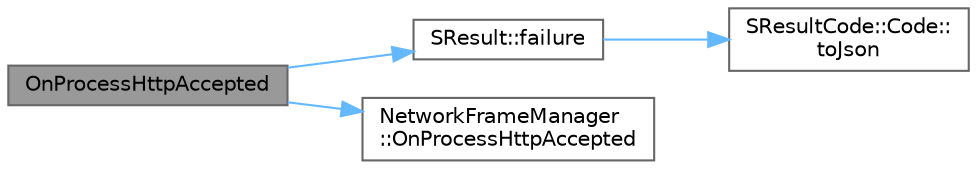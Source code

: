 digraph "OnProcessHttpAccepted"
{
 // LATEX_PDF_SIZE
  bgcolor="transparent";
  edge [fontname=Helvetica,fontsize=10,labelfontname=Helvetica,labelfontsize=10];
  node [fontname=Helvetica,fontsize=10,shape=box,height=0.2,width=0.4];
  rankdir="LR";
  Node1 [id="Node000001",label="OnProcessHttpAccepted",height=0.2,width=0.4,color="gray40", fillcolor="grey60", style="filled", fontcolor="black",tooltip="处理 HTTP 接受的请求。"];
  Node1 -> Node2 [id="edge1_Node000001_Node000002",color="steelblue1",style="solid",tooltip=" "];
  Node2 [id="Node000002",label="SResult::failure",height=0.2,width=0.4,color="grey40", fillcolor="white", style="filled",URL="$class_s_result.html#a8615f9f2cf33875c2b4ec8312b4ed7f2",tooltip="生成失败结果"];
  Node2 -> Node3 [id="edge2_Node000002_Node000003",color="steelblue1",style="solid",tooltip=" "];
  Node3 [id="Node000003",label="SResultCode::Code::\ltoJson",height=0.2,width=0.4,color="grey40", fillcolor="white", style="filled",URL="$struct_s_result_code_1_1_code.html#a1539e7b7f1a160380f014dda080a5686",tooltip="转换为 JSON 格式"];
  Node1 -> Node4 [id="edge3_Node000001_Node000004",color="steelblue1",style="solid",tooltip=" "];
  Node4 [id="Node000004",label="NetworkFrameManager\l::OnProcessHttpAccepted",height=0.2,width=0.4,color="grey40", fillcolor="white", style="filled",URL="$class_network_frame_manager.html#a6049c0443618449c2e482a37e8c7ad54",tooltip="NetworkFrameManager::OnProcessHttpAccepted 处理http请求"];
}
